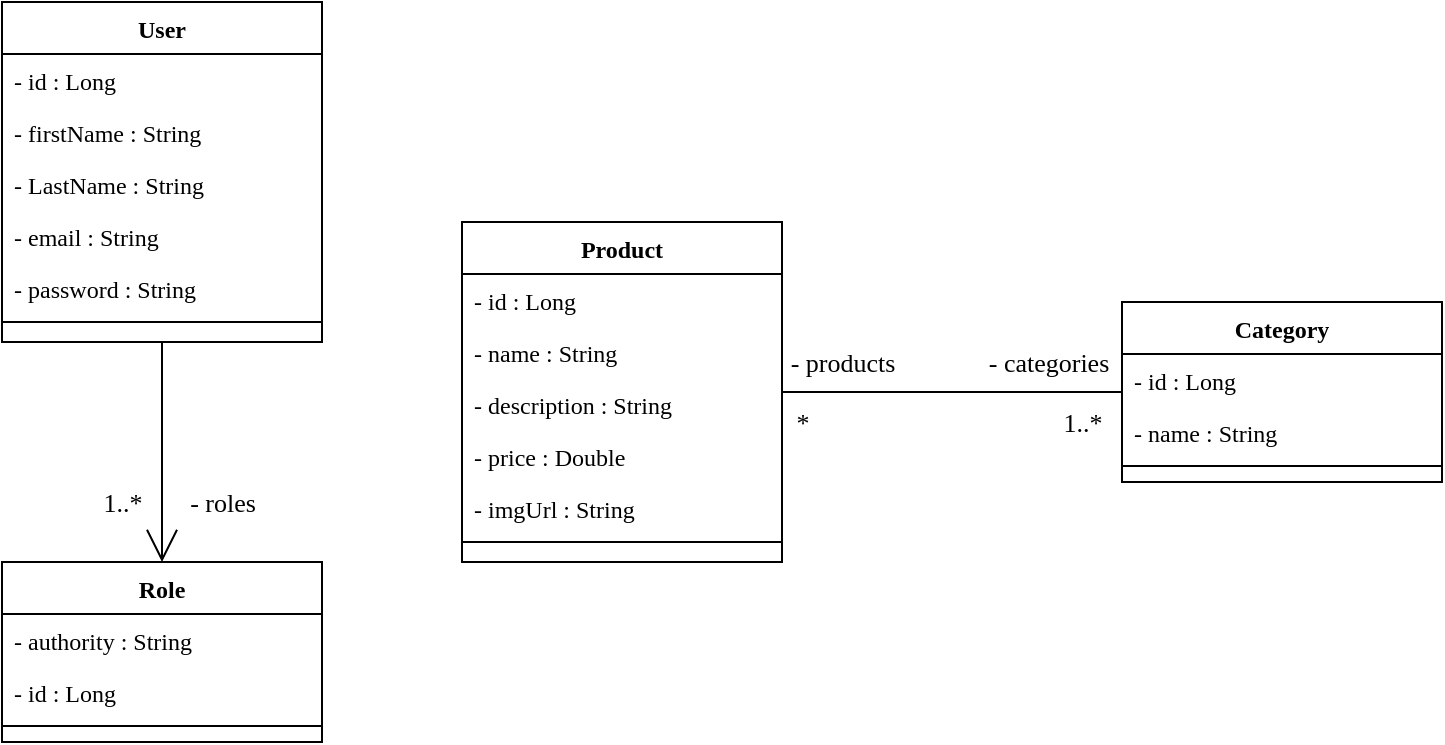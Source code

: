 <mxfile version="20.3.0" type="device"><diagram id="C5RBs43oDa-KdzZeNtuy" name="Page-1"><mxGraphModel dx="1025" dy="997" grid="1" gridSize="10" guides="1" tooltips="1" connect="1" arrows="1" fold="1" page="1" pageScale="1" pageWidth="827" pageHeight="1169" background="none" math="0" shadow="0"><root><mxCell id="WIyWlLk6GJQsqaUBKTNV-0"/><mxCell id="WIyWlLk6GJQsqaUBKTNV-1" parent="WIyWlLk6GJQsqaUBKTNV-0"/><mxCell id="zkfFHV4jXpPFQw0GAbJ--6" value="Role" style="swimlane;fontStyle=1;align=center;verticalAlign=top;childLayout=stackLayout;horizontal=1;startSize=26;horizontalStack=0;resizeParent=1;resizeLast=0;collapsible=1;marginBottom=0;rounded=0;shadow=0;strokeWidth=1;fontFamily=Tahoma;" parent="WIyWlLk6GJQsqaUBKTNV-1" vertex="1"><mxGeometry x="80" y="400" width="160" height="90" as="geometry"><mxRectangle x="130" y="380" width="160" height="26" as="alternateBounds"/></mxGeometry></mxCell><mxCell id="zkfFHV4jXpPFQw0GAbJ--7" value="- authority : String" style="text;align=left;verticalAlign=top;spacingLeft=4;spacingRight=4;overflow=hidden;rotatable=0;points=[[0,0.5],[1,0.5]];portConstraint=eastwest;rounded=0;fontFamily=Tahoma;" parent="zkfFHV4jXpPFQw0GAbJ--6" vertex="1"><mxGeometry y="26" width="160" height="26" as="geometry"/></mxCell><mxCell id="zkfFHV4jXpPFQw0GAbJ--8" value="- id : Long" style="text;align=left;verticalAlign=top;spacingLeft=4;spacingRight=4;overflow=hidden;rotatable=0;points=[[0,0.5],[1,0.5]];portConstraint=eastwest;rounded=0;shadow=0;html=0;fontFamily=Tahoma;" parent="zkfFHV4jXpPFQw0GAbJ--6" vertex="1"><mxGeometry y="52" width="160" height="26" as="geometry"/></mxCell><mxCell id="zkfFHV4jXpPFQw0GAbJ--9" value="" style="line;html=1;strokeWidth=1;align=left;verticalAlign=middle;spacingTop=-1;spacingLeft=3;spacingRight=3;rotatable=0;labelPosition=right;points=[];portConstraint=eastwest;rounded=0;fontFamily=Tahoma;" parent="zkfFHV4jXpPFQw0GAbJ--6" vertex="1"><mxGeometry y="78" width="160" height="8" as="geometry"/></mxCell><mxCell id="R_U6uk_hd3hFLACQezps-28" style="edgeStyle=orthogonalEdgeStyle;rounded=0;orthogonalLoop=1;jettySize=auto;html=1;entryX=0.5;entryY=0;entryDx=0;entryDy=0;fontFamily=Tahoma;fontSize=13;endArrow=open;startSize=14;endSize=14;" edge="1" parent="WIyWlLk6GJQsqaUBKTNV-1" source="zkfFHV4jXpPFQw0GAbJ--17" target="zkfFHV4jXpPFQw0GAbJ--6"><mxGeometry relative="1" as="geometry"/></mxCell><mxCell id="R_U6uk_hd3hFLACQezps-29" value="1..*" style="edgeLabel;html=1;align=center;verticalAlign=middle;resizable=0;points=[];fontSize=13;fontFamily=Tahoma;" vertex="1" connectable="0" parent="R_U6uk_hd3hFLACQezps-28"><mxGeometry x="0.018" relative="1" as="geometry"><mxPoint x="-20" y="24" as="offset"/></mxGeometry></mxCell><mxCell id="R_U6uk_hd3hFLACQezps-30" value="- roles" style="edgeLabel;html=1;align=center;verticalAlign=middle;resizable=0;points=[];fontSize=13;fontFamily=Tahoma;" vertex="1" connectable="0" parent="R_U6uk_hd3hFLACQezps-28"><mxGeometry x="-0.473" y="-1" relative="1" as="geometry"><mxPoint x="31" y="51" as="offset"/></mxGeometry></mxCell><mxCell id="zkfFHV4jXpPFQw0GAbJ--17" value="User" style="swimlane;fontStyle=1;align=center;verticalAlign=top;childLayout=stackLayout;horizontal=1;startSize=26;horizontalStack=0;resizeParent=1;resizeLast=0;collapsible=1;marginBottom=0;rounded=0;shadow=0;strokeWidth=1;fontFamily=Tahoma;" parent="WIyWlLk6GJQsqaUBKTNV-1" vertex="1"><mxGeometry x="80" y="120" width="160" height="170" as="geometry"><mxRectangle x="550" y="140" width="160" height="26" as="alternateBounds"/></mxGeometry></mxCell><mxCell id="zkfFHV4jXpPFQw0GAbJ--18" value="- id : Long" style="text;align=left;verticalAlign=top;spacingLeft=4;spacingRight=4;overflow=hidden;rotatable=0;points=[[0,0.5],[1,0.5]];portConstraint=eastwest;rounded=0;fontFamily=Tahoma;" parent="zkfFHV4jXpPFQw0GAbJ--17" vertex="1"><mxGeometry y="26" width="160" height="26" as="geometry"/></mxCell><mxCell id="zkfFHV4jXpPFQw0GAbJ--19" value="- firstName : String" style="text;align=left;verticalAlign=top;spacingLeft=4;spacingRight=4;overflow=hidden;rotatable=0;points=[[0,0.5],[1,0.5]];portConstraint=eastwest;rounded=0;shadow=0;html=0;fontFamily=Tahoma;" parent="zkfFHV4jXpPFQw0GAbJ--17" vertex="1"><mxGeometry y="52" width="160" height="26" as="geometry"/></mxCell><mxCell id="zkfFHV4jXpPFQw0GAbJ--20" value="- LastName : String" style="text;align=left;verticalAlign=top;spacingLeft=4;spacingRight=4;overflow=hidden;rotatable=0;points=[[0,0.5],[1,0.5]];portConstraint=eastwest;rounded=0;shadow=0;html=0;fontFamily=Tahoma;" parent="zkfFHV4jXpPFQw0GAbJ--17" vertex="1"><mxGeometry y="78" width="160" height="26" as="geometry"/></mxCell><mxCell id="zkfFHV4jXpPFQw0GAbJ--21" value="- email : String" style="text;align=left;verticalAlign=top;spacingLeft=4;spacingRight=4;overflow=hidden;rotatable=0;points=[[0,0.5],[1,0.5]];portConstraint=eastwest;rounded=0;shadow=0;html=0;fontFamily=Tahoma;" parent="zkfFHV4jXpPFQw0GAbJ--17" vertex="1"><mxGeometry y="104" width="160" height="26" as="geometry"/></mxCell><mxCell id="zkfFHV4jXpPFQw0GAbJ--22" value="- password : String" style="text;align=left;verticalAlign=top;spacingLeft=4;spacingRight=4;overflow=hidden;rotatable=0;points=[[0,0.5],[1,0.5]];portConstraint=eastwest;rounded=0;shadow=0;html=0;fontFamily=Tahoma;" parent="zkfFHV4jXpPFQw0GAbJ--17" vertex="1"><mxGeometry y="130" width="160" height="26" as="geometry"/></mxCell><mxCell id="zkfFHV4jXpPFQw0GAbJ--23" value="" style="line;html=1;strokeWidth=1;align=left;verticalAlign=middle;spacingTop=-1;spacingLeft=3;spacingRight=3;rotatable=0;labelPosition=right;points=[];portConstraint=eastwest;rounded=0;fontFamily=Tahoma;" parent="zkfFHV4jXpPFQw0GAbJ--17" vertex="1"><mxGeometry y="156" width="160" height="8" as="geometry"/></mxCell><mxCell id="R_U6uk_hd3hFLACQezps-11" value="Category" style="swimlane;fontStyle=1;align=center;verticalAlign=top;childLayout=stackLayout;horizontal=1;startSize=26;horizontalStack=0;resizeParent=1;resizeLast=0;collapsible=1;marginBottom=0;rounded=0;shadow=0;strokeWidth=1;fontFamily=Tahoma;" vertex="1" parent="WIyWlLk6GJQsqaUBKTNV-1"><mxGeometry x="640" y="270" width="160" height="90" as="geometry"><mxRectangle x="130" y="380" width="160" height="26" as="alternateBounds"/></mxGeometry></mxCell><mxCell id="R_U6uk_hd3hFLACQezps-12" value="- id : Long" style="text;align=left;verticalAlign=top;spacingLeft=4;spacingRight=4;overflow=hidden;rotatable=0;points=[[0,0.5],[1,0.5]];portConstraint=eastwest;rounded=0;fontFamily=Tahoma;" vertex="1" parent="R_U6uk_hd3hFLACQezps-11"><mxGeometry y="26" width="160" height="26" as="geometry"/></mxCell><mxCell id="R_U6uk_hd3hFLACQezps-13" value="- name : String" style="text;align=left;verticalAlign=top;spacingLeft=4;spacingRight=4;overflow=hidden;rotatable=0;points=[[0,0.5],[1,0.5]];portConstraint=eastwest;rounded=0;shadow=0;html=0;fontFamily=Tahoma;" vertex="1" parent="R_U6uk_hd3hFLACQezps-11"><mxGeometry y="52" width="160" height="26" as="geometry"/></mxCell><mxCell id="R_U6uk_hd3hFLACQezps-14" value="" style="line;html=1;strokeWidth=1;align=left;verticalAlign=middle;spacingTop=-1;spacingLeft=3;spacingRight=3;rotatable=0;labelPosition=right;points=[];portConstraint=eastwest;rounded=0;fontFamily=Tahoma;" vertex="1" parent="R_U6uk_hd3hFLACQezps-11"><mxGeometry y="78" width="160" height="8" as="geometry"/></mxCell><mxCell id="R_U6uk_hd3hFLACQezps-27" style="edgeStyle=orthogonalEdgeStyle;rounded=0;orthogonalLoop=1;jettySize=auto;html=1;fontFamily=Tahoma;fontSize=13;endArrow=none;startSize=14;endSize=14;startArrow=none;startFill=0;endFill=0;" edge="1" parent="WIyWlLk6GJQsqaUBKTNV-1" source="R_U6uk_hd3hFLACQezps-18" target="R_U6uk_hd3hFLACQezps-11"><mxGeometry relative="1" as="geometry"/></mxCell><mxCell id="R_U6uk_hd3hFLACQezps-31" value="- products" style="edgeLabel;html=1;align=center;verticalAlign=middle;resizable=0;points=[];fontSize=13;fontFamily=Tahoma;" vertex="1" connectable="0" parent="R_U6uk_hd3hFLACQezps-27"><mxGeometry x="-0.388" y="-1" relative="1" as="geometry"><mxPoint x="-22" y="-16" as="offset"/></mxGeometry></mxCell><mxCell id="R_U6uk_hd3hFLACQezps-32" value="*" style="edgeLabel;html=1;align=center;verticalAlign=middle;resizable=0;points=[];fontSize=13;fontFamily=Tahoma;" vertex="1" connectable="0" parent="R_U6uk_hd3hFLACQezps-27"><mxGeometry x="-0.388" relative="1" as="geometry"><mxPoint x="-42" y="15" as="offset"/></mxGeometry></mxCell><mxCell id="R_U6uk_hd3hFLACQezps-33" value="- categories" style="edgeLabel;html=1;align=center;verticalAlign=middle;resizable=0;points=[];fontSize=13;fontFamily=Tahoma;" vertex="1" connectable="0" parent="R_U6uk_hd3hFLACQezps-27"><mxGeometry x="0.294" y="-1" relative="1" as="geometry"><mxPoint x="23" y="-16" as="offset"/></mxGeometry></mxCell><mxCell id="R_U6uk_hd3hFLACQezps-34" value="1..*" style="edgeLabel;html=1;align=center;verticalAlign=middle;resizable=0;points=[];fontSize=13;fontFamily=Tahoma;" vertex="1" connectable="0" parent="R_U6uk_hd3hFLACQezps-27"><mxGeometry x="0.635" y="-1" relative="1" as="geometry"><mxPoint x="11" y="14" as="offset"/></mxGeometry></mxCell><mxCell id="R_U6uk_hd3hFLACQezps-18" value="Product" style="swimlane;fontStyle=1;align=center;verticalAlign=top;childLayout=stackLayout;horizontal=1;startSize=26;horizontalStack=0;resizeParent=1;resizeLast=0;collapsible=1;marginBottom=0;rounded=0;shadow=0;strokeWidth=1;fontFamily=Tahoma;" vertex="1" parent="WIyWlLk6GJQsqaUBKTNV-1"><mxGeometry x="310" y="230" width="160" height="170" as="geometry"><mxRectangle x="550" y="140" width="160" height="26" as="alternateBounds"/></mxGeometry></mxCell><mxCell id="R_U6uk_hd3hFLACQezps-19" value="- id : Long" style="text;align=left;verticalAlign=top;spacingLeft=4;spacingRight=4;overflow=hidden;rotatable=0;points=[[0,0.5],[1,0.5]];portConstraint=eastwest;rounded=0;fontFamily=Tahoma;" vertex="1" parent="R_U6uk_hd3hFLACQezps-18"><mxGeometry y="26" width="160" height="26" as="geometry"/></mxCell><mxCell id="R_U6uk_hd3hFLACQezps-20" value="- name : String" style="text;align=left;verticalAlign=top;spacingLeft=4;spacingRight=4;overflow=hidden;rotatable=0;points=[[0,0.5],[1,0.5]];portConstraint=eastwest;rounded=0;shadow=0;html=0;fontFamily=Tahoma;" vertex="1" parent="R_U6uk_hd3hFLACQezps-18"><mxGeometry y="52" width="160" height="26" as="geometry"/></mxCell><mxCell id="R_U6uk_hd3hFLACQezps-21" value="- description : String" style="text;align=left;verticalAlign=top;spacingLeft=4;spacingRight=4;overflow=hidden;rotatable=0;points=[[0,0.5],[1,0.5]];portConstraint=eastwest;rounded=0;shadow=0;html=0;fontFamily=Tahoma;" vertex="1" parent="R_U6uk_hd3hFLACQezps-18"><mxGeometry y="78" width="160" height="26" as="geometry"/></mxCell><mxCell id="R_U6uk_hd3hFLACQezps-22" value="- price : Double" style="text;align=left;verticalAlign=top;spacingLeft=4;spacingRight=4;overflow=hidden;rotatable=0;points=[[0,0.5],[1,0.5]];portConstraint=eastwest;rounded=0;shadow=0;html=0;fontFamily=Tahoma;" vertex="1" parent="R_U6uk_hd3hFLACQezps-18"><mxGeometry y="104" width="160" height="26" as="geometry"/></mxCell><mxCell id="R_U6uk_hd3hFLACQezps-23" value="- imgUrl : String" style="text;align=left;verticalAlign=top;spacingLeft=4;spacingRight=4;overflow=hidden;rotatable=0;points=[[0,0.5],[1,0.5]];portConstraint=eastwest;rounded=0;shadow=0;html=0;fontFamily=Tahoma;" vertex="1" parent="R_U6uk_hd3hFLACQezps-18"><mxGeometry y="130" width="160" height="26" as="geometry"/></mxCell><mxCell id="R_U6uk_hd3hFLACQezps-24" value="" style="line;html=1;strokeWidth=1;align=left;verticalAlign=middle;spacingTop=-1;spacingLeft=3;spacingRight=3;rotatable=0;labelPosition=right;points=[];portConstraint=eastwest;rounded=0;fontFamily=Tahoma;" vertex="1" parent="R_U6uk_hd3hFLACQezps-18"><mxGeometry y="156" width="160" height="8" as="geometry"/></mxCell></root></mxGraphModel></diagram></mxfile>